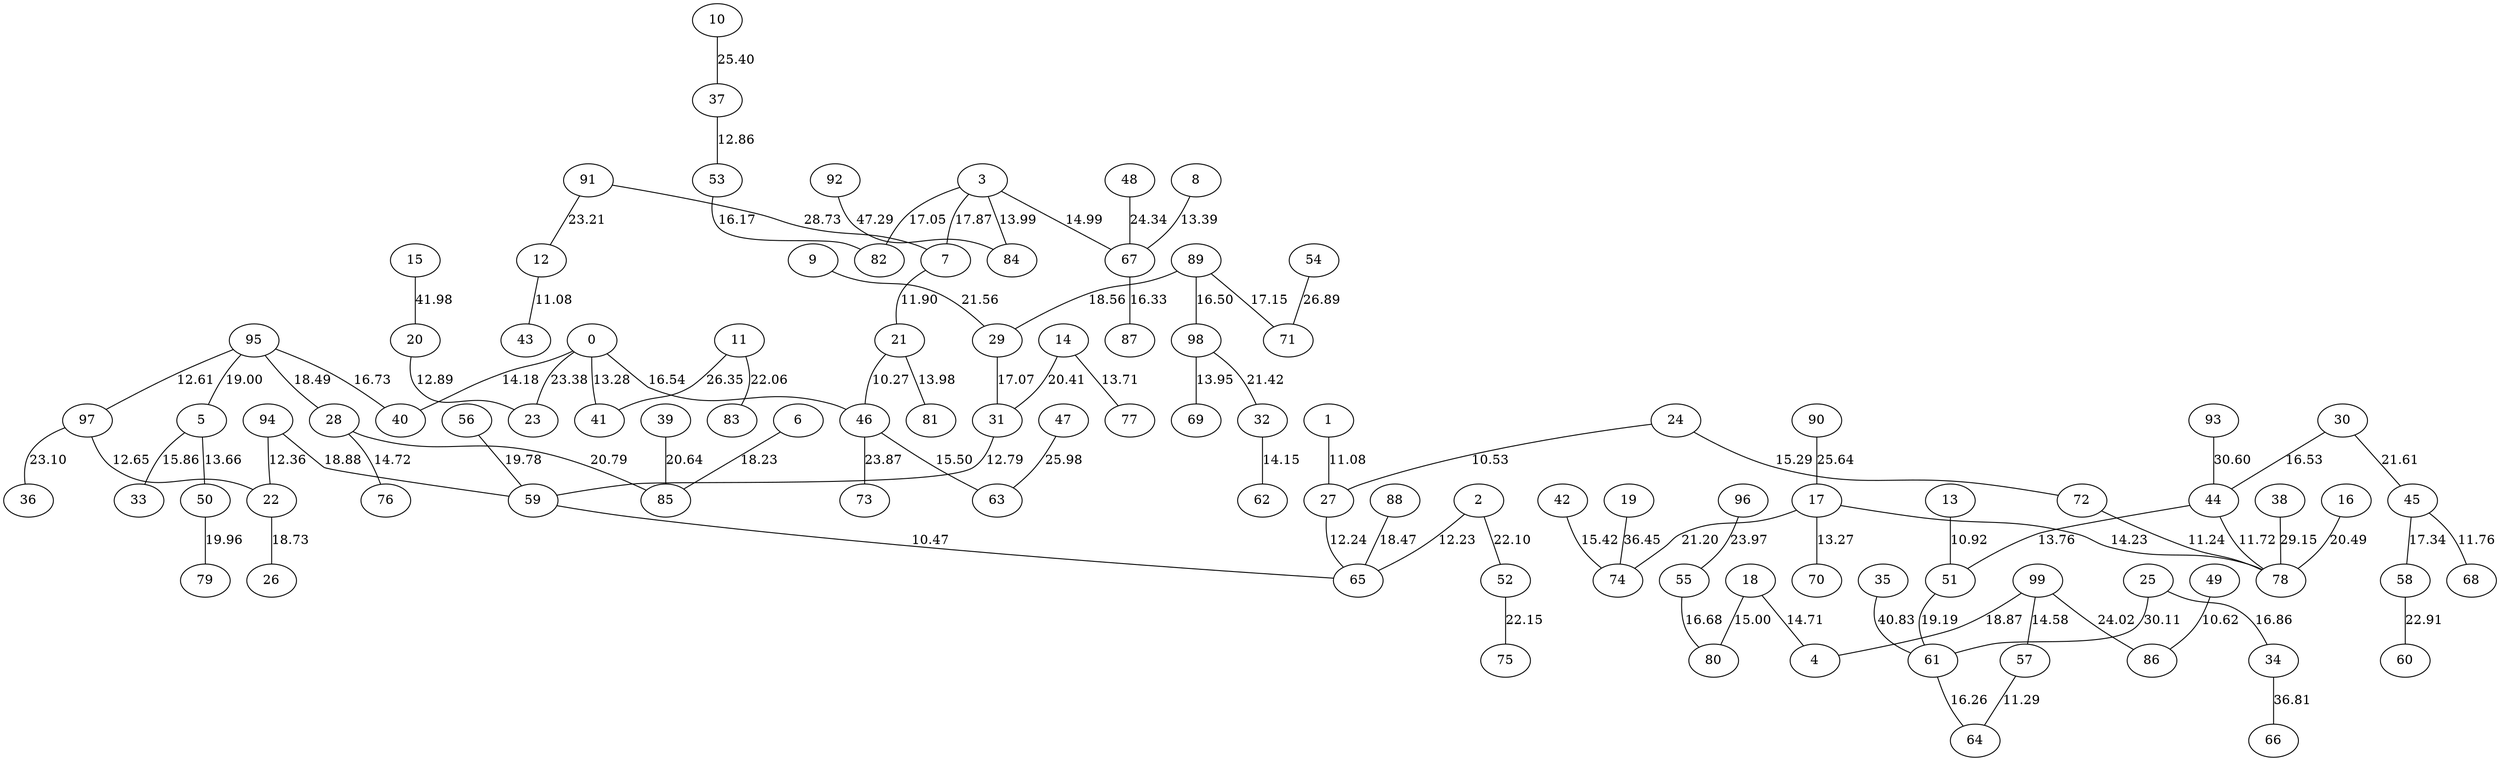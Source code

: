 graph G{
88--65 [label=18.47];
89--29 [label=18.56];
89--71 [label=17.15];
89--98 [label=16.50];
90--17 [label=25.64];
91--7 [label=28.73];
91--12 [label=23.21];
92--84 [label=47.29];
93--44 [label=30.60];
94--59 [label=18.88];
94--22 [label=12.36];
95--5 [label=19.00];
95--28 [label=18.49];
95--40 [label=16.73];
95--97 [label=12.61];
96--55 [label=23.97];
97--36 [label=23.10];
97--22 [label=12.65];
10--37 [label=25.40];
98--32 [label=21.42];
98--69 [label=13.95];
11--41 [label=26.35];
11--83 [label=22.06];
99--86 [label=24.02];
99--4 [label=18.87];
99--57 [label=14.58];
12--43 [label=11.08];
13--51 [label=10.92];
14--31 [label=20.41];
14--77 [label=13.71];
15--20 [label=41.98];
16--78 [label=20.49];
17--74 [label=21.20];
17--78 [label=14.23];
17--70 [label=13.27];
18--80 [label=15.00];
18--4 [label=14.71];
19--74 [label=36.45];
0--23 [label=23.38];
0--46 [label=16.54];
0--40 [label=14.18];
0--41 [label=13.28];
1--27 [label=11.08];
2--52 [label=22.10];
2--65 [label=12.23];
3--7 [label=17.87];
3--82 [label=17.05];
3--67 [label=14.99];
3--84 [label=13.99];
5--33 [label=15.86];
5--50 [label=13.66];
6--85 [label=18.23];
7--21 [label=11.90];
8--67 [label=13.39];
9--29 [label=21.56];
20--23 [label=12.89];
21--81 [label=13.98];
21--46 [label=10.27];
22--26 [label=18.73];
24--72 [label=15.29];
24--27 [label=10.53];
25--61 [label=30.11];
25--34 [label=16.86];
27--65 [label=12.24];
28--85 [label=20.79];
28--76 [label=14.72];
29--31 [label=17.07];
30--45 [label=21.61];
30--44 [label=16.53];
31--59 [label=12.79];
32--62 [label=14.15];
34--66 [label=36.81];
35--61 [label=40.83];
37--53 [label=12.86];
38--78 [label=29.15];
39--85 [label=20.64];
42--74 [label=15.42];
44--51 [label=13.76];
44--78 [label=11.72];
45--58 [label=17.34];
45--68 [label=11.76];
46--73 [label=23.87];
46--63 [label=15.50];
47--63 [label=25.98];
48--67 [label=24.34];
49--86 [label=10.62];
50--79 [label=19.96];
51--61 [label=19.19];
52--75 [label=22.15];
53--82 [label=16.17];
54--71 [label=26.89];
55--80 [label=16.68];
56--59 [label=19.78];
57--64 [label=11.29];
58--60 [label=22.91];
59--65 [label=10.47];
61--64 [label=16.26];
67--87 [label=16.33];
72--78 [label=11.24];
}